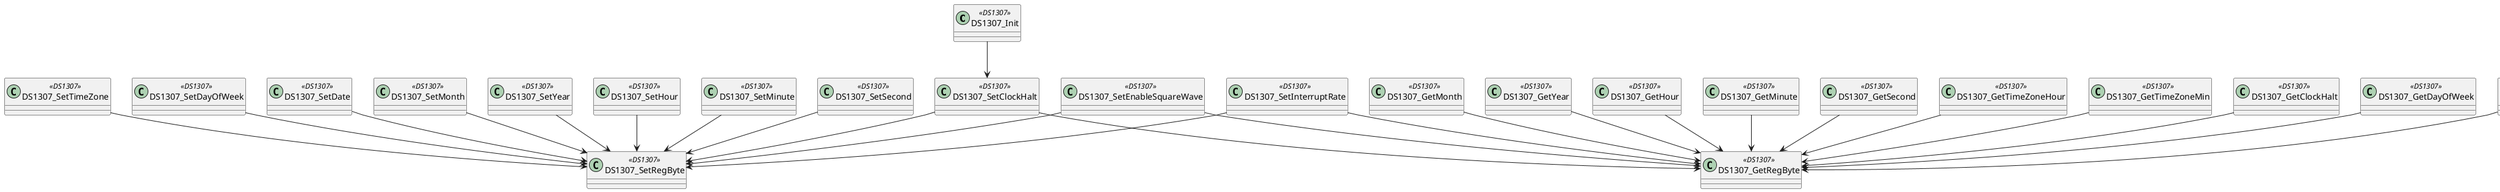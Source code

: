 @startuml
skinparam rectangle {
    BackgroundColor<<DS1307>> Wheat
    BorderColor Black
    FontName Courier
}

class "DS1307_Init" as Init <<DS1307>> {
}
class "DS1307_SetClockHalt" as SetHalt <<DS1307>> {
}
class "DS1307_GetClockHalt" as GetHalt <<DS1307>> {
}
class "DS1307_SetRegByte" as SetRegByte <<DS1307>> {
}
class "DS1307_GetRegByte" as GetRegByte <<DS1307>> {
}
class "DS1307_SetEnableSquareWave" as SetSquareWave <<DS1307>> {
}
class "DS1307_SetInterruptRate" as SetInterruptRate <<DS1307>> {
}
class "DS1307_SetDayOfWeek" as SetDOW <<DS1307>> {
}
class "DS1307_SetDate" as SetDate <<DS1307>> {
}
class "DS1307_SetMonth" as SetMonth <<DS1307>> {
}
class "DS1307_SetYear" as SetYear <<DS1307>> {
}
class "DS1307_SetHour" as SetHour <<DS1307>> {
}
class "DS1307_SetMinute" as SetMinute <<DS1307>> {
}
class "DS1307_SetSecond" as SetSecond <<DS1307>> {
}
class "DS1307_SetTimeZone" as SetTimeZone <<DS1307>> {
}
class "DS1307_GetDayOfWeek" as GetDOW <<DS1307>> {
}
class "DS1307_GetDate" as GetDate <<DS1307>> {
}
class "DS1307_GetMonth" as GetMonth <<DS1307>> {
}
class "DS1307_GetYear" as GetYear <<DS1307>> {
}
class "DS1307_GetHour" as GetHour <<DS1307>> {
}
class "DS1307_GetMinute" as GetMinute <<DS1307>> {
}
class "DS1307_GetSecond" as GetSecond <<DS1307>> {
}
class "DS1307_GetTimeZoneHour" as GetTimeZoneHour <<DS1307>> {
}
class "DS1307_GetTimeZoneMin" as GetTimeZoneMin <<DS1307>> {
}

Init --> SetHalt
SetHalt --> SetRegByte
SetHalt --> GetRegByte
GetHalt --> GetRegByte
SetSquareWave --> SetRegByte
SetSquareWave --> GetRegByte
SetInterruptRate --> SetRegByte
SetInterruptRate --> GetRegByte
SetDOW --> SetRegByte
SetDate --> SetRegByte
SetMonth --> SetRegByte
SetYear --> SetRegByte
SetHour --> SetRegByte
SetMinute --> SetRegByte
SetSecond --> SetRegByte
SetTimeZone --> SetRegByte
GetDOW --> GetRegByte
GetDate --> GetRegByte
GetMonth --> GetRegByte
GetYear --> GetRegByte
GetHour --> GetRegByte
GetMinute --> GetRegByte
GetSecond --> GetRegByte
GetTimeZoneHour --> GetRegByte
GetTimeZoneMin --> GetRegByte

@enduml
@startuml
skinparam rectangle {
    BackgroundColor<<DS1307>> Wheat
    BorderColor Black
}

class "DS1307_Init" as Init <<DS1307>> {
    +hi2c : I2C_HandleTypeDef*
}
class "DS1307_SetClockHalt" as SetHalt <<DS1307>> {
    +halt : uint8_t
}
class "DS1307_GetClockHalt" as GetHalt <<DS1307>> {
}
class "DS1307_SetRegByte" as SetRegByte <<DS1307>> {
    +regAddr : uint8_t
    +val : uint8_t
}
class "DS1307_GetRegByte" as GetRegByte <<DS1307>> {
    +regAddr : uint8_t
}

Init --> SetHalt : calls
SetHalt --> SetRegByte : calls
SetHalt --> GetRegByte : calls
GetHalt --> GetRegByte : calls

@enduml
